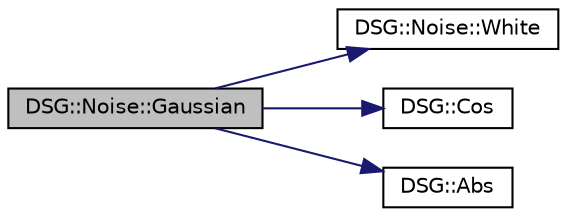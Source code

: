 digraph "DSG::Noise::Gaussian"
{
  edge [fontname="Helvetica",fontsize="10",labelfontname="Helvetica",labelfontsize="10"];
  node [fontname="Helvetica",fontsize="10",shape=record];
  rankdir="LR";
  Node1 [label="DSG::Noise::Gaussian",height=0.2,width=0.4,color="black", fillcolor="grey75", style="filled", fontcolor="black"];
  Node1 -> Node2 [color="midnightblue",fontsize="10",style="solid",fontname="Helvetica"];
  Node2 [label="DSG::Noise::White",height=0.2,width=0.4,color="black", fillcolor="white", style="filled",URL="$namespace_d_s_g_1_1_noise.html#a0d1c4b4522d2e56b1aa604e45ab92066",tooltip="DSG::Noise::White - White Noise Generator Function. "];
  Node1 -> Node3 [color="midnightblue",fontsize="10",style="solid",fontname="Helvetica"];
  Node3 [label="DSG::Cos",height=0.2,width=0.4,color="black", fillcolor="white", style="filled",URL="$namespace_d_s_g.html#ade303ad15c77f534429305c3cbd90191",tooltip="DSG::Cos() - General Purpose Cos Function, double precision. "];
  Node1 -> Node4 [color="midnightblue",fontsize="10",style="solid",fontname="Helvetica"];
  Node4 [label="DSG::Abs",height=0.2,width=0.4,color="black", fillcolor="white", style="filled",URL="$namespace_d_s_g.html#a0af03bade7e25e8da80e3022af0e45a7",tooltip="DSG::Abs - Calculate absolute value. "];
}
